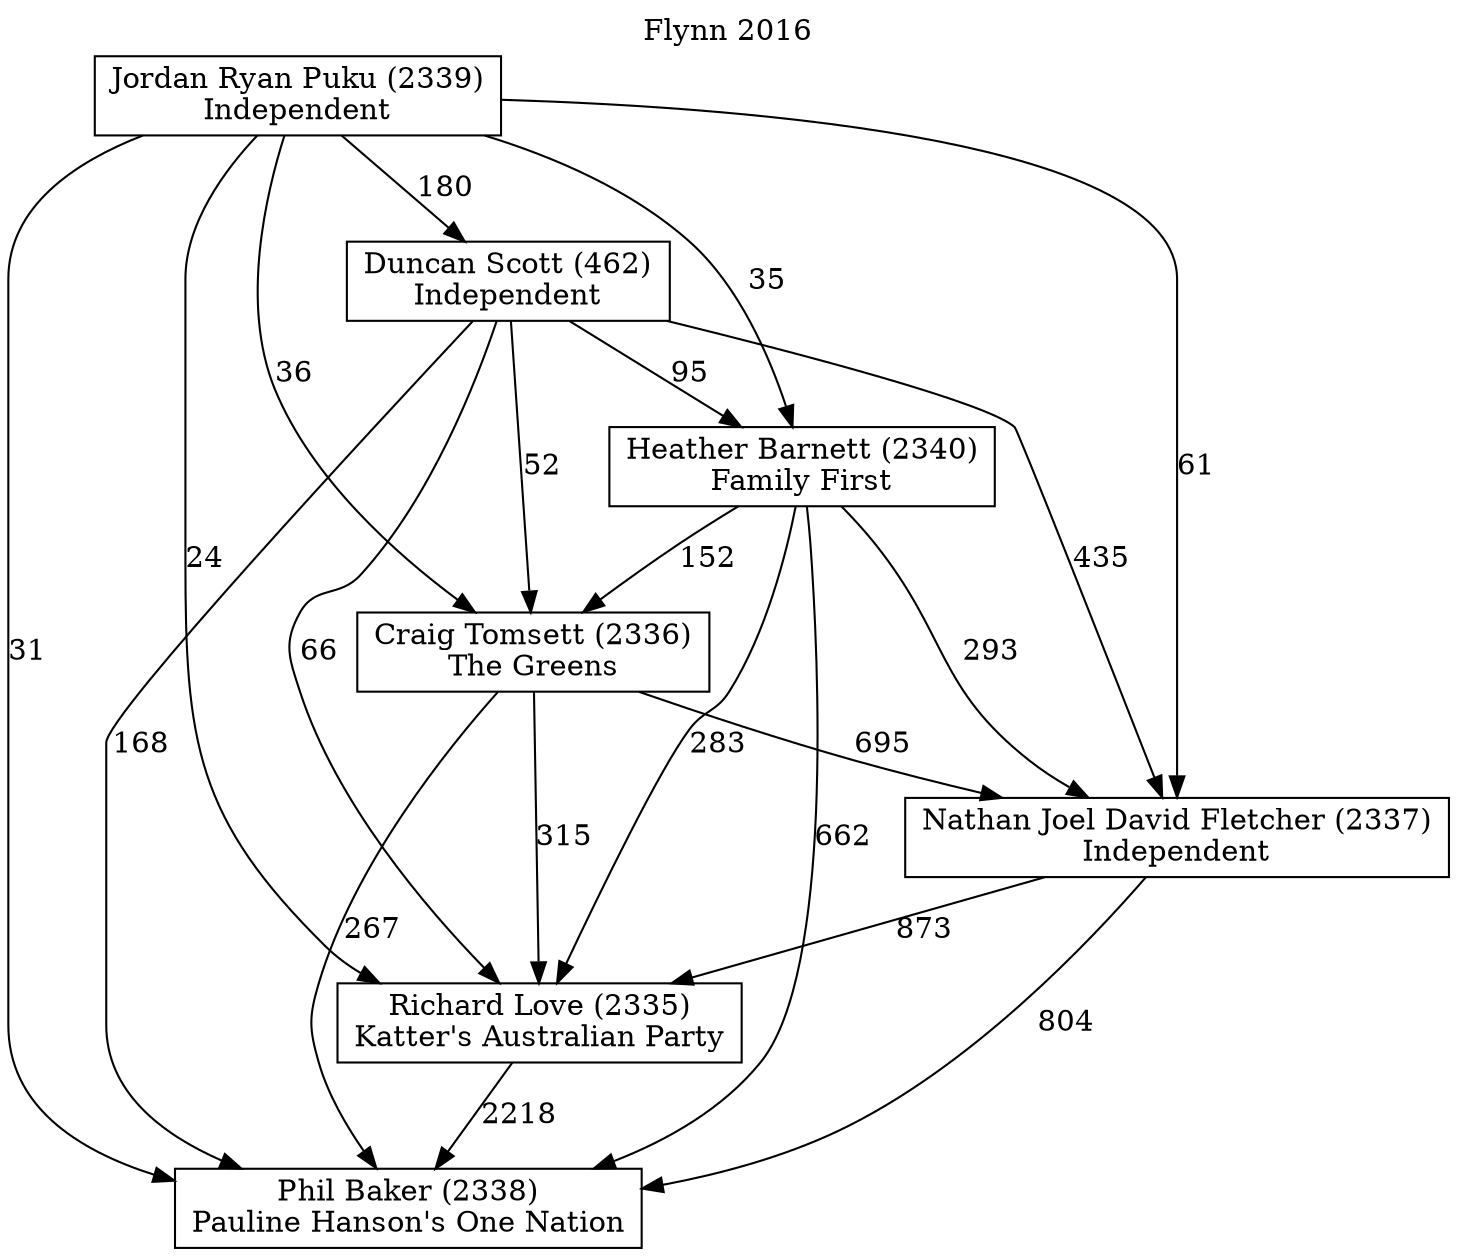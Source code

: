 // House preference flow
digraph "Phil Baker (2338)_Flynn_2016" {
	graph [label="Flynn 2016" labelloc=t mclimit=10]
	node [shape=box]
	"Duncan Scott (462)" [label="Duncan Scott (462)
Independent"]
	"Jordan Ryan Puku (2339)" [label="Jordan Ryan Puku (2339)
Independent"]
	"Craig Tomsett (2336)" [label="Craig Tomsett (2336)
The Greens"]
	"Richard Love (2335)" [label="Richard Love (2335)
Katter's Australian Party"]
	"Heather Barnett (2340)" [label="Heather Barnett (2340)
Family First"]
	"Phil Baker (2338)" [label="Phil Baker (2338)
Pauline Hanson's One Nation"]
	"Nathan Joel David Fletcher (2337)" [label="Nathan Joel David Fletcher (2337)
Independent"]
	"Heather Barnett (2340)" -> "Phil Baker (2338)" [label=662]
	"Duncan Scott (462)" -> "Heather Barnett (2340)" [label=95]
	"Duncan Scott (462)" -> "Craig Tomsett (2336)" [label=52]
	"Heather Barnett (2340)" -> "Richard Love (2335)" [label=283]
	"Craig Tomsett (2336)" -> "Nathan Joel David Fletcher (2337)" [label=695]
	"Jordan Ryan Puku (2339)" -> "Richard Love (2335)" [label=24]
	"Duncan Scott (462)" -> "Nathan Joel David Fletcher (2337)" [label=435]
	"Jordan Ryan Puku (2339)" -> "Heather Barnett (2340)" [label=35]
	"Craig Tomsett (2336)" -> "Richard Love (2335)" [label=315]
	"Duncan Scott (462)" -> "Richard Love (2335)" [label=66]
	"Richard Love (2335)" -> "Phil Baker (2338)" [label=2218]
	"Nathan Joel David Fletcher (2337)" -> "Phil Baker (2338)" [label=804]
	"Duncan Scott (462)" -> "Phil Baker (2338)" [label=168]
	"Jordan Ryan Puku (2339)" -> "Phil Baker (2338)" [label=31]
	"Nathan Joel David Fletcher (2337)" -> "Richard Love (2335)" [label=873]
	"Heather Barnett (2340)" -> "Nathan Joel David Fletcher (2337)" [label=293]
	"Heather Barnett (2340)" -> "Craig Tomsett (2336)" [label=152]
	"Jordan Ryan Puku (2339)" -> "Craig Tomsett (2336)" [label=36]
	"Craig Tomsett (2336)" -> "Phil Baker (2338)" [label=267]
	"Jordan Ryan Puku (2339)" -> "Nathan Joel David Fletcher (2337)" [label=61]
	"Jordan Ryan Puku (2339)" -> "Duncan Scott (462)" [label=180]
}
